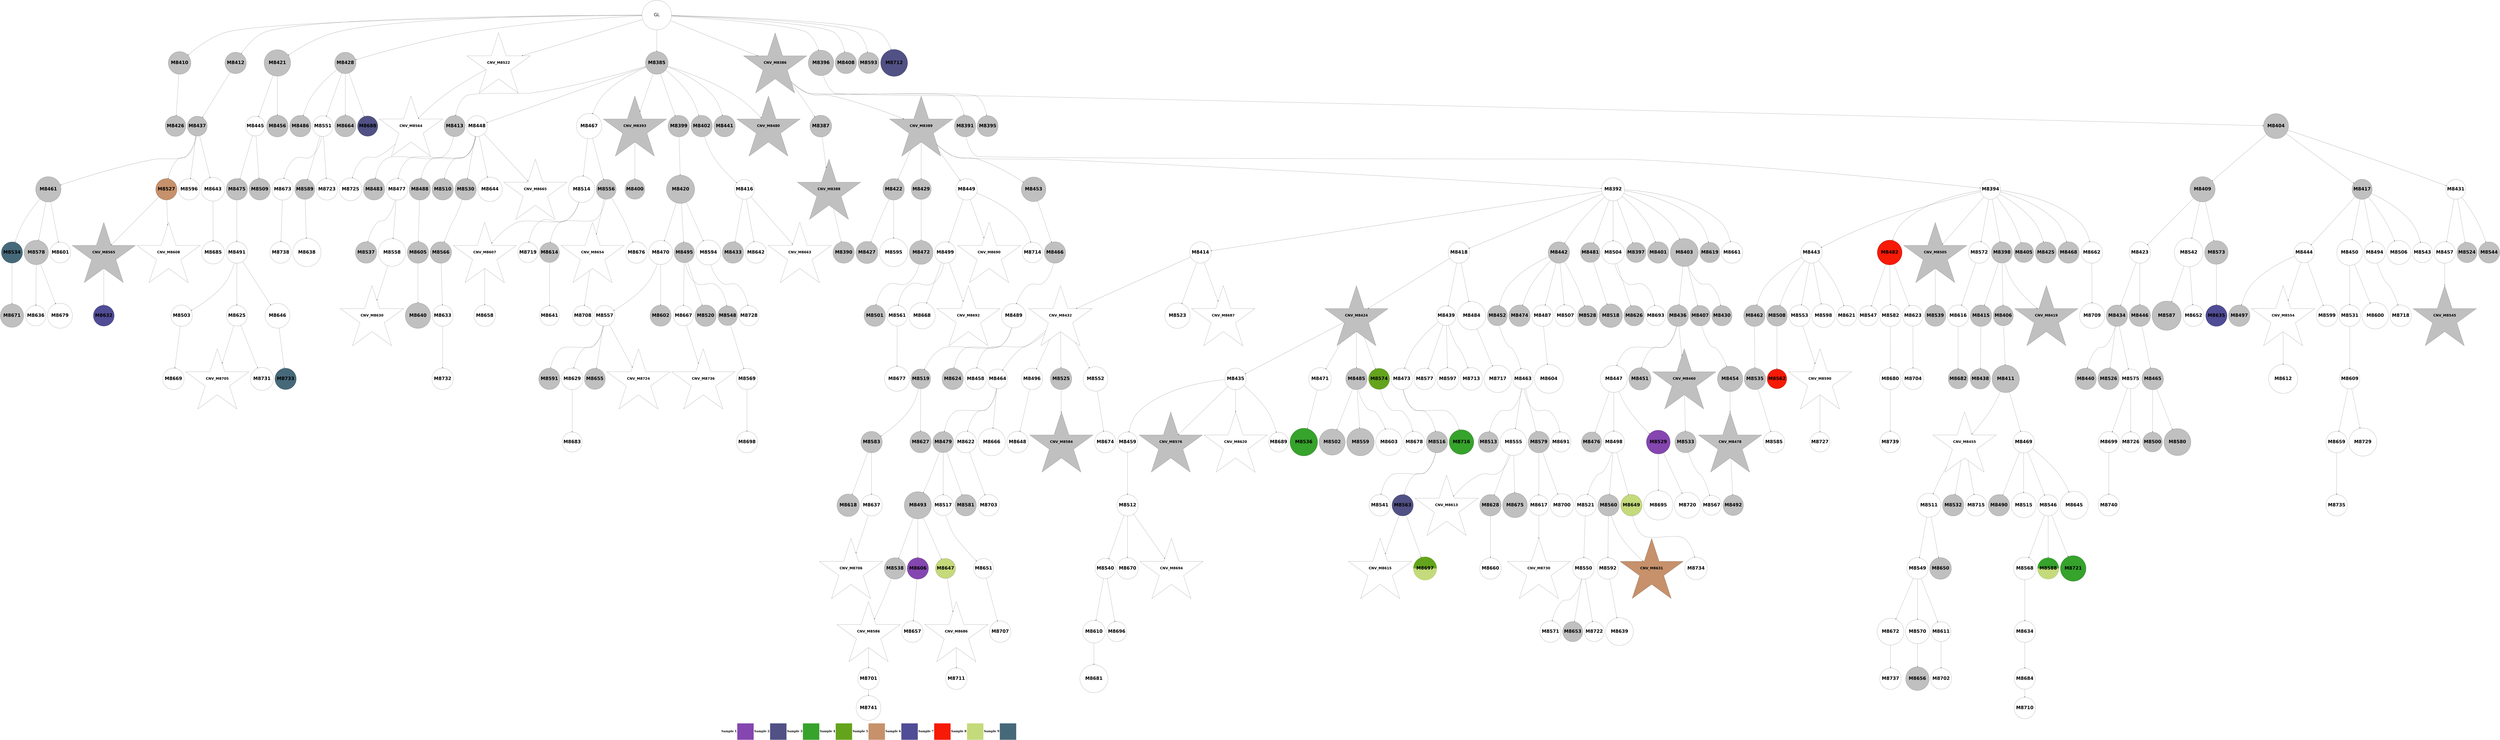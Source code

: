 digraph G { 
rankdir=TB;
8448 -> 8462;
8448 -> 8581;
8448 -> 8612;
8449 -> 8465;
8450 -> 8494;
8450 -> 8508;
8706 -> 8775;
8451 -> 8476;
8452 -> 8522;
8453 -> 8471;
8453 -> 8562;
8453 -> 8726;
8454 -> 8477;
8455 -> 8472;
8455 -> 8681;
8455 -> 8702;
8711 -> 8776;
8456 -> 8483;
8456 -> 8489;
8456 -> 8533;
8456 -> 8545;
8456 -> 8582;
8712 -> 8777;
8457 -> 8463;
8457 -> 8478;
8457 -> 8523;
8459 -> 8509;
8459 -> 8534;
8459 -> 8633;
8460 -> 8484;
8460 -> 8495;
8461 -> 8466;
8461 -> 8634;
8462 -> 8473;
8462 -> 8485;
8463 -> 8474;
8463 -> 8510;
8463 -> 8524;
8463 -> 8613;
8719 -> 8778;
8467 -> 8525;
8467 -> 8590;
8467 -> 8703;
8467 -> 8727;
8723 -> 8749;
8468 -> 8511;
8725 -> 8750;
8470 -> 8496;
8470 -> 8563;
8470 -> 8583;
8471 -> 8497;
8471 -> 8503;
8471 -> 8535;
8471 -> 8564;
8471 -> 8591;
8473 -> 8479;
8473 -> 8565;
8473 -> 8614;
8474 -> 8498;
8474 -> 8615;
8474 -> 8659;
8474 -> 8728;
8475 -> 8486;
8475 -> 8490;
8475 -> 8499;
8476 -> 8500;
8476 -> 8566;
8476 -> 8635;
8476 -> 8682;
8478 -> 8512;
8478 -> 8616;
8478 -> 8636;
8478 -> 8752;
8481 -> 8491;
8481 -> 8513;
8481 -> 8526;
8481 -> 8546;
8481 -> 8567;
8482 -> 8501;
8482 -> 8547;
8482 -> 8592;
8482 -> 8637;
8482 -> 8660;
8738 -> 8779;
8483 -> 8536;
8483 -> 8593;
8483 -> 8638;
8484 -> 8514;
8484 -> 8548;
8740 -> 8780;
8485 -> 8504;
8486 -> 8515;
8486 -> 8537;
8486 -> 8568;
8487 -> 8516;
8487 -> 8527;
8487 -> 8549;
8487 -> 8569;
8487 -> 8683;
8487 -> 8704;
8488 -> 8538;
8488 -> 8729;
8488 -> 8753;
8489 -> 8570;
8489 -> 8639;
8491 -> 8502;
8492 -> 8505;
8493 -> 8517;
8494 -> 8550;
8494 -> 8571;
8494 -> 8754;
8496 -> 8584;
8498 -> 8551;
8499 -> 8572;
8500 -> 8573;
8500 -> 8617;
8500 -> 8640;
8501 -> 8574;
8502 -> 8552;
8502 -> 8594;
8502 -> 8618;
8502 -> 8730;
8503 -> 8518;
8503 -> 8661;
8503 -> 8705;
8504 -> 8539;
8504 -> 8619;
8505 -> 8528;
8506 -> 8553;
8506 -> 8595;
8508 -> 8529;
8508 -> 8554;
8508 -> 8585;
8508 -> 8684;
8509 -> 8596;
8509 -> 8641;
8510 -> 8575;
8511 -> 8540;
8512 -> 8555;
8512 -> 8755;
8514 -> 8530;
8516 -> 8576;
8516 -> 8597;
8517 -> 8531;
8518 -> 8532;
8518 -> 8556;
8518 -> 8620;
8520 -> 8557;
8521 -> 8586;
8521 -> 8621;
8521 -> 8662;
8523 -> 8756;
8524 -> 8541;
8524 -> 8598;
8524 -> 8642;
8526 -> 8643;
8527 -> 8644;
8528 -> 8558;
8528 -> 8663;
8530 -> 8542;
8530 -> 8664;
8530 -> 8685;
8532 -> 8577;
8532 -> 8645;
8532 -> 8686;
8533 -> 8757;
8534 -> 8559;
8534 -> 8587;
8534 -> 8706;
8535 -> 8687;
8537 -> 8560;
8537 -> 8599;
8537 -> 8688;
8538 -> 8600;
8538 -> 8707;
8538 -> 8731;
8542 -> 8708;
8543 -> 8665;
8543 -> 8732;
8544 -> 8578;
8547 -> 8601;
8550 -> 8588;
8550 -> 8689;
8551 -> 8579;
8551 -> 8709;
8551 -> 8733;
8553 -> 8646;
8553 -> 8758;
8555 -> 8580;
8555 -> 8602;
8556 -> 8690;
8558 -> 8622;
8558 -> 8666;
8560 -> 8589;
8561 -> 8603;
8564 -> 8623;
8566 -> 8604;
8566 -> 8647;
8568 -> 8734;
8568 -> 8759;
8569 -> 8605;
8570 -> 8648;
8572 -> 8606;
8573 -> 8710;
8574 -> 8624;
8577 -> 8625;
8579 -> 8649;
8579 -> 8735;
8581 -> 8626;
8581 -> 8691;
8585 -> 8607;
8585 -> 8627;
8585 -> 8760;
8587 -> 8608;
8588 -> 8609;
8588 -> 8650;
8588 -> 8711;
8589 -> 8610;
8589 -> 8692;
8589 -> 8761;
8590 -> 8628;
8590 -> 8712;
8590 -> 8762;
8591 -> 8713;
8592 -> 8629;
8593 -> 8651;
8594 -> 8652;
8594 -> 8667;
8594 -> 8714;
8595 -> 8653;
8595 -> 8693;
8595 -> 8715;
8596 -> 8630;
8596 -> 8668;
8596 -> 8694;
8596 -> 8763;
8597 -> 8669;
8599 -> 8631;
8599 -> 8670;
8600 -> 8716;
8602 -> 8654;
8602 -> 8736;
8603 -> 8764;
8604 -> 8671;
8605 -> 8672;
8607 -> 8673;
8608 -> 8737;
8609 -> 8695;
8611 -> 8655;
8612 -> 8674;
8613 -> 8717;
8614 -> 8738;
8614 -> 8765;
8617 -> 8675;
8617 -> 8718;
8618 -> 8656;
8618 -> 8739;
8621 -> 8719;
8622 -> 8657;
8622 -> 8676;
8625 -> 8740;
8628 -> 8677;
8629 -> 8766;
8631 -> 8678;
8633 -> 8767;
8644 -> 8679;
8645 -> 8696;
8646 -> 8697;
8648 -> 8698;
8648 -> 8768;
8649 -> 8720;
8650 -> 8741;
8653 -> 8680;
8655 -> 8721;
8656 -> 8769;
8661 -> 8742;
8662 -> 8743;
8664 -> 8744;
8664 -> 8770;
8667 -> 8699;
8668 -> 8722;
8672 -> 8771;
8673 -> 8723;
8676 -> 8745;
8423 -> 8424;
8423 -> 8425;
8423 -> 8435;
8423 -> 8447;
8423 -> 8449;
8423 -> 8451;
8423 -> 8460;
8423 -> 8467;
8423 -> 8561;
8423 -> 8632;
8423 -> 8751;
8424 -> 8432;
8424 -> 8438;
8424 -> 8441;
8424 -> 8452;
8424 -> 8480;
8424 -> 8487;
8424 -> 8506;
8424 -> 8519;
8425 -> 8426;
8425 -> 8428;
8425 -> 8430;
8425 -> 8434;
8426 -> 8427;
8682 -> 8724;
8427 -> 8429;
8428 -> 8431;
8428 -> 8461;
8428 -> 8468;
8428 -> 8488;
8428 -> 8492;
8685 -> 8772;
8430 -> 8433;
8686 -> 8725;
8431 -> 8436;
8431 -> 8440;
8431 -> 8442;
8431 -> 8453;
8431 -> 8457;
8431 -> 8481;
8431 -> 8520;
8431 -> 8543;
8431 -> 8658;
8431 -> 8700;
8432 -> 8439;
8688 -> 8773;
8433 -> 8437;
8433 -> 8444;
8433 -> 8464;
8433 -> 8482;
8433 -> 8507;
8433 -> 8521;
8433 -> 8544;
8433 -> 8611;
8433 -> 8701;
8690 -> 8746;
8435 -> 8443;
8437 -> 8445;
8437 -> 8454;
8437 -> 8458;
8693 -> 8747;
8438 -> 8459;
8441 -> 8455;
8442 -> 8446;
8442 -> 8469;
8442 -> 8475;
8698 -> 8774;
8443 -> 8448;
8443 -> 8456;
8443 -> 8470;
8445 -> 8450;
8701 -> 8748;
8446 -> 8493;
8573 [shape=circle style=filled fillcolor="#46697a" fontname="helvetica-bold" fontsize=56 label="M8534" width=3.6 height=2 ];
8772 [shape=circle style=filled fillcolor="#46697a" fontname="helvetica-bold" fontsize=56 label="M8733" width=0.84 height=2 ];
8631 [shape=circle style=filled fillcolor=white fontname="helvetica-bold" fontsize=56 label="M8592" width=1.96 height=2 ];
8676 [shape=circle style=filled fillcolor=white fontname="helvetica-bold" fontsize=56 label="M8637" width=0.64 height=2 ];
8672 [shape=circle style=filled fillcolor=white fontname="helvetica-bold" fontsize=56 label="M8633" width=2.14 height=2 ];
8446 [shape=circle style=filled fillcolor=grey fontname="helvetica-bold" fontsize=56 label="M8407" width=2.48 height=2 ];
8601 [shape=circle style=filled fillcolor="#f61a07" fontname="helvetica-bold" fontsize=56 label="M8562" width=3.34 height=2 ];
8488 [shape=circle style=filled fillcolor=white fontname="helvetica-bold" fontsize=56 label="M8449" width=1.78 height=2 ];
8447 [shape=circle style=filled fillcolor=grey fontname="helvetica-bold" fontsize=56 label="M8408" width=1.85 height=2 ];
8443 [shape=circle style=filled fillcolor=grey fontname="helvetica-bold" fontsize=56 label="M8404" width=4.23 height=2 ];
8694 [shape=circle style=filled fillcolor=grey fontname="helvetica-bold" fontsize=56 label="M8655" width=2.16 height=2 ];
8712 [shape=circle style=filled fillcolor=white fontname="helvetica-bold" fontsize=56 label="M8673" width=1.79 height=2 ];
8658 [shape=circle style=filled fillcolor=grey fontname="helvetica-bold" fontsize=56 label="M8619" width=2.63 height=2 ];
8720 [shape=circle style=filled fillcolor=white fontname="helvetica-bold" fontsize=56 label="M8681" width=4.73 height=2 ];
8610 [shape=circle style=filled fillcolor=white fontname="helvetica-bold" fontsize=56 label="M8571" width=2.02 height=2 ];
8483 [shape=circle style=filled fillcolor=white fontname="helvetica-bold" fontsize=56 label="M8444" width=2.46 height=2 ];
8537 [shape=circle style=filled fillcolor=white fontname="helvetica-bold" fontsize=56 label="M8498" width=1.46 height=2 ];
8566 [shape=circle style=filled fillcolor="#c6916b" fontname="helvetica-bold" fontsize=56 label="M8527" width=1.42 height=2 ];
8657 [shape=circle style=filled fillcolor=grey fontname="helvetica-bold" fontsize=56 label="M8618" width=3.81 height=2 ];
8502 [shape=circle style=filled fillcolor=white fontname="helvetica-bold" fontsize=56 label="M8463" width=3.4 height=2 ];
8737 [shape=circle style=filled fillcolor=white fontname="helvetica-bold" fontsize=56 label="M8698" width=1.76 height=2 ];
8678 [shape=circle style=filled fillcolor=white fontname="helvetica-bold" fontsize=56 label="M8639" width=4.69 height=2 ];
8662 [shape=circle style=filled fillcolor=white fontname="helvetica-bold" fontsize=56 label="M8623" width=3.49 height=2 ];
8521 [shape=circle style=filled fillcolor="#f61a07" fontname="helvetica-bold" fontsize=56 label="M8482" width=4.21 height=2 ];
8425 [shape=star style=filled fillcolor=grey fontname="helvetica-bold" fontsize=42 label="CNV_M8386"];
8463 [shape=star style=filled fillcolor=grey fontname="helvetica-bold" fontsize=42 label="CNV_M8424"];
8469 [shape=circle style=filled fillcolor=grey fontname="helvetica-bold" fontsize=56 label="M8430" width=2.53 height=2 ];
8519 [shape=star style=filled fillcolor=grey fontname="helvetica-bold" fontsize=42 label="CNV_M8480"];
8675 [shape=circle style=filled fillcolor=white fontname="helvetica-bold" fontsize=56 label="M8636" width=3.45 height=2 ];
8686 [shape=circle style=filled fillcolor="#c5da7b" fontname="helvetica-bold" fontsize=56 label="M8647" width=2.74 height=2 ];
8558 [shape=circle style=filled fillcolor=grey fontname="helvetica-bold" fontsize=56 label="M8519" width=3.06 height=2 ];
8718 [shape=circle style=filled fillcolor=white fontname="helvetica-bold" fontsize=56 label="M8679" width=4.23 height=2 ];
8645 [shape=circle style=filled fillcolor="#8546b0" fontname="helvetica-bold" fontsize=56 label="M8606" width=1.96 height=2 ];
8423 [label="GL" fontname="arial-bold" fontsize=56 width=5 height=5];
8703 [shape=circle style=filled fillcolor=grey fontname="helvetica-bold" fontsize=56 label="M8664" width=1.97 height=2 ];
8424 [shape=circle style=filled fillcolor=grey fontname="helvetica-bold" fontsize=56 label="M8385" width=3.84 height=2 ];
8550 [shape=circle style=filled fillcolor=white fontname="helvetica-bold" fontsize=56 label="M8511" width=4.07 height=2 ];
8563 [shape=circle style=filled fillcolor=grey fontname="helvetica-bold" fontsize=56 label="M8524" width=3.42 height=2 ];
8764 [shape=circle style=filled fillcolor=white fontname="helvetica-bold" fontsize=56 label="M8725" width=3.85 height=2 ];
8606 [shape=circle style=filled fillcolor=white fontname="helvetica-bold" fontsize=56 label="M8567" width=3.2 height=2 ];
8633 [shape=circle style=filled fillcolor=white fontname="helvetica-bold" fontsize=56 label="M8594" width=4.22 height=2 ];
8780 [shape=circle style=filled fillcolor=white fontname="helvetica-bold" fontsize=56 label="M8741" width=4.19 height=2 ];
8726 [shape=star style=filled fillcolor=white fontname="helvetica-bold" fontsize=42 label="CNV_M8687"];
8725 [shape=star style=filled fillcolor=white fontname="helvetica-bold" fontsize=42 label="CNV_M8686"];
8632 [shape=circle style=filled fillcolor=grey fontname="helvetica-bold" fontsize=56 label="M8593" width=2.12 height=2 ];
8526 [shape=circle style=filled fillcolor=white fontname="helvetica-bold" fontsize=56 label="M8487" width=1.13 height=2 ];
8518 [shape=circle style=filled fillcolor=grey fontname="helvetica-bold" fontsize=56 label="M8479" width=2.15 height=2 ];
8462 [shape=circle style=filled fillcolor=white fontname="helvetica-bold" fontsize=56 label="M8423" width=1.34 height=2 ];
8732 [shape=circle style=filled fillcolor=white fontname="helvetica-bold" fontsize=56 label="M8693" width=3.38 height=2 ];
8711 [shape=circle style=filled fillcolor=white fontname="helvetica-bold" fontsize=56 label="M8672" width=4.54 height=2 ];
8600 [shape=circle style=filled fillcolor=white fontname="helvetica-bold" fontsize=56 label="M8561" width=2.43 height=2 ];
8509 [shape=circle style=filled fillcolor=white fontname="helvetica-bold" fontsize=56 label="M8470" width=4.07 height=2 ];
8758 [shape=circle style=filled fillcolor=white fontname="helvetica-bold" fontsize=56 label="M8719" width=3.41 height=2 ];
8494 [shape=star style=filled fillcolor=white fontname="helvetica-bold" fontsize=42 label="CNV_M8455"];
8666 [shape=circle style=filled fillcolor=grey fontname="helvetica-bold" fontsize=56 label="M8627" width=0.9 height=2 ];
8458 [shape=star style=filled fillcolor=grey fontname="helvetica-bold" fontsize=42 label="CNV_M8419"];
8646 [shape=star style=filled fillcolor=white fontname="helvetica-bold" fontsize=42 label="CNV_M8607"];
8452 [shape=circle style=filled fillcolor=grey fontname="helvetica-bold" fontsize=56 label="M8413" width=3.56 height=2 ];
8682 [shape=circle style=filled fillcolor=white fontname="helvetica-bold" fontsize=56 label="M8643" width=3.98 height=2 ];
8440 [shape=circle style=filled fillcolor=grey fontname="helvetica-bold" fontsize=56 label="M8401" width=1.61 height=2 ];
8761 [shape=circle style=filled fillcolor=white fontname="helvetica-bold" fontsize=56 label="M8722" width=2.83 height=2 ];
8515 [shape=circle style=filled fillcolor=grey fontname="helvetica-bold" fontsize=56 label="M8476" width=2.6 height=2 ];
8534 [shape=circle style=filled fillcolor=grey fontname="helvetica-bold" fontsize=56 label="M8495" width=2.47 height=2 ];
8428 [shape=star style=filled fillcolor=grey fontname="helvetica-bold" fontsize=42 label="CNV_M8389"];
8708 [shape=circle style=filled fillcolor=white fontname="helvetica-bold" fontsize=56 label="M8669" width=0.95 height=2 ];
8441 [shape=circle style=filled fillcolor=grey fontname="helvetica-bold" fontsize=56 label="M8402" width=1.02 height=2 ];
8500 [shape=circle style=filled fillcolor=grey fontname="helvetica-bold" fontsize=56 label="M8461" width=4.29 height=2 ];
8747 [shape=circle style=filled fillcolor=white fontname="helvetica-bold" fontsize=56 label="M8708" width=2.6 height=2 ];
8525 [shape=circle style=filled fillcolor=grey fontname="helvetica-bold" fontsize=56 label="M8486" width=0.2 height=2 ];
8598 [shape=circle style=filled fillcolor=grey fontname="helvetica-bold" fontsize=56 label="M8559" width=4.65 height=2 ];
8508 [shape=circle style=filled fillcolor=white fontname="helvetica-bold" fontsize=56 label="M8469" width=1.58 height=2 ];
8721 [shape=circle style=filled fillcolor=grey fontname="helvetica-bold" fontsize=56 label="M8682" width=2.92 height=2 ];
8603 [shape=star style=filled fillcolor=white fontname="helvetica-bold" fontsize=42 label="CNV_M8564"];
8529 [shape=circle style=filled fillcolor=grey fontname="helvetica-bold" fontsize=56 label="M8490" width=0.43 height=2 ];
8431 [shape=circle style=filled fillcolor=white fontname="helvetica-bold" fontsize=56 label="M8392" width=3.88 height=2 ];
8760 [shape=circle style=filled fillcolor="#36a32c" fontname="helvetica-bold" fontsize=56 label="M8721" width=4.35 height=2 ];
8541 [shape=circle style=filled fillcolor=grey fontname="helvetica-bold" fontsize=56 label="M8502" width=4.42 height=2 ];
8590 [shape=circle style=filled fillcolor=white fontname="helvetica-bold" fontsize=56 label="M8551" width=2.35 height=2 ];
8596 [shape=circle style=filled fillcolor=white fontname="helvetica-bold" fontsize=56 label="M8557" width=2.34 height=2 ];
8701 [shape=circle style=filled fillcolor=white fontname="helvetica-bold" fontsize=56 label="M8662" width=1.64 height=2 ];
8730 [shape=circle style=filled fillcolor=white fontname="helvetica-bold" fontsize=56 label="M8691" width=3.36 height=2 ];
8597 [shape=circle style=filled fillcolor=white fontname="helvetica-bold" fontsize=56 label="M8558" width=4.67 height=2 ];
8690 [shape=circle style=filled fillcolor=white fontname="helvetica-bold" fontsize=56 label="M8651" width=2.83 height=2 ];
8487 [shape=circle style=filled fillcolor=white fontname="helvetica-bold" fontsize=56 label="M8448" width=2.26 height=2 ];
8547 [shape=circle style=filled fillcolor=grey fontname="helvetica-bold" fontsize=56 label="M8508" width=2.25 height=2 ];
8567 [shape=circle style=filled fillcolor=grey fontname="helvetica-bold" fontsize=56 label="M8528" width=2.78 height=2 ];
8579 [shape=circle style=filled fillcolor=white fontname="helvetica-bold" fontsize=56 label="M8540" width=3.42 height=2 ];
8704 [shape=star style=filled fillcolor=white fontname="helvetica-bold" fontsize=42 label="CNV_M8665"];
8535 [shape=circle style=filled fillcolor=white fontname="helvetica-bold" fontsize=56 label="M8496" width=1.75 height=2 ];
8728 [shape=circle style=filled fillcolor=white fontname="helvetica-bold" fontsize=56 label="M8689" width=3.13 height=2 ];
8464 [shape=circle style=filled fillcolor=grey fontname="helvetica-bold" fontsize=56 label="M8425" width=2.09 height=2 ];
8653 [shape=circle style=filled fillcolor=grey fontname="helvetica-bold" fontsize=56 label="M8614" width=2.91 height=2 ];
8595 [shape=circle style=filled fillcolor=grey fontname="helvetica-bold" fontsize=56 label="M8556" width=2.83 height=2 ];
8437 [shape=circle style=filled fillcolor=grey fontname="helvetica-bold" fontsize=56 label="M8398" width=2.12 height=2 ];
8611 [shape=circle style=filled fillcolor=white fontname="helvetica-bold" fontsize=56 label="M8572" width=1.09 height=2 ];
8556 [shape=circle style=filled fillcolor=white fontname="helvetica-bold" fontsize=56 label="M8517" width=3.49 height=2 ];
8648 [shape=circle style=filled fillcolor=white fontname="helvetica-bold" fontsize=56 label="M8609" width=2.75 height=2 ];
8562 [shape=circle style=filled fillcolor=white fontname="helvetica-bold" fontsize=56 label="M8523" width=4.29 height=2 ];
8706 [shape=circle style=filled fillcolor=white fontname="helvetica-bold" fontsize=56 label="M8667" width=2.73 height=2 ];
8513 [shape=circle style=filled fillcolor=grey fontname="helvetica-bold" fontsize=56 label="M8474" width=1.8 height=2 ];
8457 [shape=circle style=filled fillcolor=white fontname="helvetica-bold" fontsize=56 label="M8418" width=1.31 height=2 ];
8639 [shape=circle style=filled fillcolor=white fontname="helvetica-bold" fontsize=56 label="M8600" width=4.5 height=2 ];
8650 [shape=circle style=filled fillcolor=white fontname="helvetica-bold" fontsize=56 label="M8611" width=2.97 height=2 ];
8751 [shape=circle style=filled fillcolor="#515185" fontname="helvetica-bold" fontsize=56 label="M8712" width=4.57 height=2 ];
8779 [shape=circle style=filled fillcolor=white fontname="helvetica-bold" fontsize=56 label="M8740" width=0.58 height=2 ];
8581 [shape=circle style=filled fillcolor=white fontname="helvetica-bold" fontsize=56 label="M8542" width=4.86 height=2 ];
8438 [shape=circle style=filled fillcolor=grey fontname="helvetica-bold" fontsize=56 label="M8399" width=0.66 height=2 ];
8667 [shape=circle style=filled fillcolor=grey fontname="helvetica-bold" fontsize=56 label="M8628" width=1.44 height=2 ];
8612 [shape=circle style=filled fillcolor=grey fontname="helvetica-bold" fontsize=56 label="M8573" width=3.98 height=2 ];
8620 [shape=circle style=filled fillcolor=grey fontname="helvetica-bold" fontsize=56 label="M8581" width=0.55 height=2 ];
8689 [shape=circle style=filled fillcolor=grey fontname="helvetica-bold" fontsize=56 label="M8650" width=3.68 height=2 ];
8575 [shape=circle style=filled fillcolor="#36a32c" fontname="helvetica-bold" fontsize=56 label="M8536" width=4.7 height=2 ];
8693 [shape=star style=filled fillcolor=white fontname="helvetica-bold" fontsize=42 label="CNV_M8654"];
8624 [shape=circle style=filled fillcolor=white fontname="helvetica-bold" fontsize=56 label="M8585" width=0.98 height=2 ];
8546 [shape=circle style=filled fillcolor=white fontname="helvetica-bold" fontsize=56 label="M8507" width=0.84 height=2 ];
8477 [shape=circle style=filled fillcolor=grey fontname="helvetica-bold" fontsize=56 label="M8438" width=2.52 height=2 ];
8481 [shape=circle style=filled fillcolor=grey fontname="helvetica-bold" fontsize=56 label="M8442" width=1.38 height=2 ];
8733 [shape=star style=filled fillcolor=white fontname="helvetica-bold" fontsize=42 label="CNV_M8694"];
8561 [shape=star style=filled fillcolor=white fontname="helvetica-bold" fontsize=42 label="CNV_M8522"];
8479 [shape=circle style=filled fillcolor=grey fontname="helvetica-bold" fontsize=56 label="M8440" width=0.32 height=2 ];
8492 [shape=circle style=filled fillcolor=grey fontname="helvetica-bold" fontsize=56 label="M8453" width=4.17 height=2 ];
8691 [shape=circle style=filled fillcolor=white fontname="helvetica-bold" fontsize=56 label="M8652" width=1.19 height=2 ];
8586 [shape=circle style=filled fillcolor=white fontname="helvetica-bold" fontsize=56 label="M8547" width=2.8 height=2 ];
8702 [shape=star style=filled fillcolor=white fontname="helvetica-bold" fontsize=42 label="CNV_M8663"];
8731 [shape=star style=filled fillcolor=white fontname="helvetica-bold" fontsize=42 label="CNV_M8692"];
8771 [shape=circle style=filled fillcolor=white fontname="helvetica-bold" fontsize=56 label="M8732" width=1.67 height=2 ];
8660 [shape=circle style=filled fillcolor=white fontname="helvetica-bold" fontsize=56 label="M8621" width=2.57 height=2 ];
8523 [shape=circle style=filled fillcolor=white fontname="helvetica-bold" fontsize=56 label="M8484" width=4.79 height=2 ];
8544 [shape=star style=filled fillcolor=grey fontname="helvetica-bold" fontsize=42 label="CNV_M8505"];
8616 [shape=circle style=filled fillcolor=white fontname="helvetica-bold" fontsize=56 label="M8577" width=0.03 height=2 ];
8482 [shape=circle style=filled fillcolor=white fontname="helvetica-bold" fontsize=56 label="M8443" width=1.8 height=2 ];
8429 [shape=circle style=filled fillcolor=grey fontname="helvetica-bold" fontsize=56 label="M8390" width=0.28 height=2 ];
8514 [shape=circle style=filled fillcolor=grey fontname="helvetica-bold" fontsize=56 label="M8475" width=1.29 height=2 ];
8472 [shape=circle style=filled fillcolor=grey fontname="helvetica-bold" fontsize=56 label="M8433" width=1.98 height=2 ];
8551 [shape=circle style=filled fillcolor=white fontname="helvetica-bold" fontsize=56 label="M8512" width=1.88 height=2 ];
8484 [shape=circle style=filled fillcolor=white fontname="helvetica-bold" fontsize=56 label="M8445" width=3.23 height=2 ];
8605 [shape=circle style=filled fillcolor=grey fontname="helvetica-bold" fontsize=56 label="M8566" width=0.47 height=2 ];
8649 [shape=circle style=filled fillcolor=white fontname="helvetica-bold" fontsize=56 label="M8610" width=3.82 height=2 ];
8642 [shape=circle style=filled fillcolor=white fontname="helvetica-bold" fontsize=56 label="M8603" width=4.48 height=2 ];
8444 [shape=circle style=filled fillcolor=grey fontname="helvetica-bold" fontsize=56 label="M8405" width=2.87 height=2 ];
8766 [shape=circle style=filled fillcolor=white fontname="helvetica-bold" fontsize=56 label="M8727" width=2.9 height=2 ];
8753 [shape=circle style=filled fillcolor=white fontname="helvetica-bold" fontsize=56 label="M8714" width=3.46 height=2 ];
8583 [shape=circle style=filled fillcolor=grey fontname="helvetica-bold" fontsize=56 label="M8544" width=2.1 height=2 ];
8602 [shape=circle style=filled fillcolor="#515185" fontname="helvetica-bold" fontsize=56 label="M8563" width=0.05 height=2 ];
8570 [shape=circle style=filled fillcolor=white fontname="helvetica-bold" fontsize=56 label="M8531" width=1.17 height=2 ];
8655 [shape=circle style=filled fillcolor=white fontname="helvetica-bold" fontsize=56 label="M8616" width=0.57 height=2 ];
8442 [shape=circle style=filled fillcolor=grey fontname="helvetica-bold" fontsize=56 label="M8403" width=4.74 height=2 ];
8435 [shape=circle style=filled fillcolor=grey fontname="helvetica-bold" fontsize=56 label="M8396" width=4.31 height=2 ];
8568 [shape=circle style=filled fillcolor="#8546b0" fontname="helvetica-bold" fontsize=56 label="M8529" width=4.04 height=2 ];
8536 [shape=circle style=filled fillcolor=grey fontname="helvetica-bold" fontsize=56 label="M8497" width=0.99 height=2 ];
8576 [shape=circle style=filled fillcolor=grey fontname="helvetica-bold" fontsize=56 label="M8537" width=0.8 height=2 ];
8757 [shape=circle style=filled fillcolor=white fontname="helvetica-bold" fontsize=56 label="M8718" width=0.25 height=2 ];
8669 [shape=star style=filled fillcolor=white fontname="helvetica-bold" fontsize=42 label="CNV_M8630"];
8506 [shape=circle style=filled fillcolor=white fontname="helvetica-bold" fontsize=56 label="M8467" width=4.28 height=2 ];
8670 [shape=star style=filled fillcolor="#c6916b" fontname="helvetica-bold" fontsize=42 label="CNV_M8631"];
8742 [shape=circle style=filled fillcolor=white fontname="helvetica-bold" fontsize=56 label="M8703" width=0.38 height=2 ];
8531 [shape=circle style=filled fillcolor=grey fontname="helvetica-bold" fontsize=56 label="M8492" width=2.38 height=2 ];
8638 [shape=circle style=filled fillcolor=white fontname="helvetica-bold" fontsize=56 label="M8599" width=3.6 height=2 ];
8607 [shape=circle style=filled fillcolor=white fontname="helvetica-bold" fontsize=56 label="M8568" width=3.81 height=2 ];
8471 [shape=star style=filled fillcolor=white fontname="helvetica-bold" fontsize=42 label="CNV_M8432"];
8722 [shape=circle style=filled fillcolor=white fontname="helvetica-bold" fontsize=56 label="M8683" width=2.96 height=2 ];
8491 [shape=circle style=filled fillcolor=grey fontname="helvetica-bold" fontsize=56 label="M8452" width=2.68 height=2 ];
8640 [shape=circle style=filled fillcolor=white fontname="helvetica-bold" fontsize=56 label="M8601" width=2.27 height=2 ];
8478 [shape=circle style=filled fillcolor=white fontname="helvetica-bold" fontsize=56 label="M8439" width=3.18 height=2 ];
8512 [shape=circle style=filled fillcolor=white fontname="helvetica-bold" fontsize=56 label="M8473" width=0.96 height=2 ];
8634 [shape=circle style=filled fillcolor=white fontname="helvetica-bold" fontsize=56 label="M8595" width=4.81 height=2 ];
8468 [shape=circle style=filled fillcolor=grey fontname="helvetica-bold" fontsize=56 label="M8429" width=2.67 height=2 ];
8553 [shape=circle style=filled fillcolor=white fontname="helvetica-bold" fontsize=56 label="M8514" width=4.45 height=2 ];
8507 [shape=circle style=filled fillcolor=grey fontname="helvetica-bold" fontsize=56 label="M8468" width=0.9 height=2 ];
8499 [shape=star style=filled fillcolor=grey fontname="helvetica-bold" fontsize=42 label="CNV_M8460"];
8459 [shape=circle style=filled fillcolor=grey fontname="helvetica-bold" fontsize=56 label="M8420" width=4.78 height=2 ];
8739 [shape=circle style=filled fillcolor=white fontname="helvetica-bold" fontsize=56 label="M8700" width=3.92 height=2 ];
8498 [shape=circle style=filled fillcolor=white fontname="helvetica-bold" fontsize=56 label="M8459" width=2.66 height=2 ];
8641 [shape=circle style=filled fillcolor=grey fontname="helvetica-bold" fontsize=56 label="M8602" width=2.11 height=2 ];
8748 [shape=circle style=filled fillcolor=white fontname="helvetica-bold" fontsize=56 label="M8709" width=4.26 height=2 ];
8651 [shape=circle style=filled fillcolor=white fontname="helvetica-bold" fontsize=56 label="M8612" width=4.92 height=2 ];
8510 [shape=circle style=filled fillcolor=white fontname="helvetica-bold" fontsize=56 label="M8471" width=3.82 height=2 ];
8709 [shape=circle style=filled fillcolor=white fontname="helvetica-bold" fontsize=56 label="M8670" width=0.6 height=2 ];
8762 [shape=circle style=filled fillcolor=white fontname="helvetica-bold" fontsize=56 label="M8723" width=1.35 height=2 ];
8673 [shape=circle style=filled fillcolor=white fontname="helvetica-bold" fontsize=56 label="M8634" width=0.84 height=2 ];
8516 [shape=circle style=filled fillcolor=white fontname="helvetica-bold" fontsize=56 label="M8477" width=0.94 height=2 ];
8527 [shape=circle style=filled fillcolor=grey fontname="helvetica-bold" fontsize=56 label="M8488" width=0.42 height=2 ];
8735 [shape=circle style=filled fillcolor=white fontname="helvetica-bold" fontsize=56 label="M8696" width=3.39 height=2 ];
8593 [shape=star style=filled fillcolor=white fontname="helvetica-bold" fontsize=42 label="CNV_M8554"];
8659 [shape=star style=filled fillcolor=white fontname="helvetica-bold" fontsize=42 label="CNV_M8620"];
8449 [shape=circle style=filled fillcolor=grey fontname="helvetica-bold" fontsize=56 label="M8410" width=3.83 height=2 ];
8717 [shape=circle style=filled fillcolor=white fontname="helvetica-bold" fontsize=56 label="M8678" width=2.08 height=2 ];
8755 [shape=circle style=filled fillcolor="#36a32c" fontname="helvetica-bold" fontsize=56 label="M8716" width=4.18 height=2 ];
8524 [shape=circle style=filled fillcolor=grey fontname="helvetica-bold" fontsize=56 label="M8485" width=1.78 height=2 ];
8679 [shape=circle style=filled fillcolor=grey fontname="helvetica-bold" fontsize=56 label="M8640" width=4.31 height=2 ];
8517 [shape=star style=filled fillcolor=grey fontname="helvetica-bold" fontsize=42 label="CNV_M8478"];
8461 [shape=circle style=filled fillcolor=grey fontname="helvetica-bold" fontsize=56 label="M8422" width=0.74 height=2 ];
8681 [shape=circle style=filled fillcolor=white fontname="helvetica-bold" fontsize=56 label="M8642" width=0.7 height=2 ];
8622 [shape=circle style=filled fillcolor=grey fontname="helvetica-bold" fontsize=56 label="M8583" width=0.07 height=2 ];
8451 [shape=circle style=filled fillcolor=grey fontname="helvetica-bold" fontsize=56 label="M8412" width=1.41 height=2 ];
8740 [shape=circle style=filled fillcolor=white fontname="helvetica-bold" fontsize=56 label="M8701" width=0.1 height=2 ];
8439 [shape=circle style=filled fillcolor=grey fontname="helvetica-bold" fontsize=56 label="M8400" width=2.95 height=2 ];
8713 [shape=circle style=filled fillcolor=white fontname="helvetica-bold" fontsize=56 label="M8674" width=0.36 height=2 ];
8530 [shape=circle style=filled fillcolor=white fontname="helvetica-bold" fontsize=56 label="M8491" width=1.66 height=2 ];
8448 [shape=circle style=filled fillcolor=grey fontname="helvetica-bold" fontsize=56 label="M8409" width=4.28 height=2 ];
8774 [shape=circle style=filled fillcolor=white fontname="helvetica-bold" fontsize=56 label="M8735" width=0.74 height=2 ];
8723 [shape=circle style=filled fillcolor=white fontname="helvetica-bold" fontsize=56 label="M8684" width=3.54 height=2 ];
8661 [shape=circle style=filled fillcolor=white fontname="helvetica-bold" fontsize=56 label="M8622" width=1.89 height=2 ];
8540 [shape=circle style=filled fillcolor=grey fontname="helvetica-bold" fontsize=56 label="M8501" width=0.93 height=2 ];
8754 [shape=circle style=filled fillcolor=white fontname="helvetica-bold" fontsize=56 label="M8715" width=0.48 height=2 ];
8629 [shape=star style=filled fillcolor=white fontname="helvetica-bold" fontsize=42 label="CNV_M8590"];
8628 [shape=circle style=filled fillcolor=grey fontname="helvetica-bold" fontsize=56 label="M8589" width=2.72 height=2 ];
8621 [shape=circle style=filled fillcolor=white fontname="helvetica-bold" fontsize=56 label="M8582" width=1.65 height=2 ];
8584 [shape=star style=filled fillcolor=grey fontname="helvetica-bold" fontsize=42 label="CNV_M8545"];
8474 [shape=circle style=filled fillcolor=white fontname="helvetica-bold" fontsize=56 label="M8435" width=0.57 height=2 ];
8511 [shape=circle style=filled fillcolor=grey fontname="helvetica-bold" fontsize=56 label="M8472" width=4.01 height=2 ];
8538 [shape=circle style=filled fillcolor=white fontname="helvetica-bold" fontsize=56 label="M8499" width=0.89 height=2 ];
8592 [shape=circle style=filled fillcolor=white fontname="helvetica-bold" fontsize=56 label="M8553" width=1.13 height=2 ];
8587 [shape=circle style=filled fillcolor=grey fontname="helvetica-bold" fontsize=56 label="M8548" width=3.22 height=2 ];
8609 [shape=circle style=filled fillcolor=white fontname="helvetica-bold" fontsize=56 label="M8570" width=4.08 height=2 ];
8626 [shape=circle style=filled fillcolor=grey fontname="helvetica-bold" fontsize=56 label="M8587" width=4.96 height=2 ];
8572 [shape=circle style=filled fillcolor=grey fontname="helvetica-bold" fontsize=56 label="M8533" width=3.61 height=2 ];
8765 [shape=circle style=filled fillcolor=white fontname="helvetica-bold" fontsize=56 label="M8726" width=2.7 height=2 ];
8465 [shape=circle style=filled fillcolor=grey fontname="helvetica-bold" fontsize=56 label="M8426" width=2.35 height=2 ];
8741 [shape=circle style=filled fillcolor=white fontname="helvetica-bold" fontsize=56 label="M8702" width=2.14 height=2 ];
8432 [shape=star style=filled fillcolor=grey fontname="helvetica-bold" fontsize=42 label="CNV_M8393"];
8545 [shape=circle style=filled fillcolor=white fontname="helvetica-bold" fontsize=56 label="M8506" width=4.05 height=2 ];
8485 [shape=circle style=filled fillcolor=grey fontname="helvetica-bold" fontsize=56 label="M8446" width=0.68 height=2 ];
8668 [shape=circle style=filled fillcolor=white fontname="helvetica-bold" fontsize=56 label="M8629" width=0.3 height=2 ];
8630 [shape=circle style=filled fillcolor=grey fontname="helvetica-bold" fontsize=56 label="M8591" width=2.04 height=2 ];
8539 [shape=circle style=filled fillcolor=grey fontname="helvetica-bold" fontsize=56 label="M8500" width=3.11 height=2 ];
8574 [shape=circle style=filled fillcolor=grey fontname="helvetica-bold" fontsize=56 label="M8535" width=0.52 height=2 ];
8490 [shape=circle style=filled fillcolor=grey fontname="helvetica-bold" fontsize=56 label="M8451" width=3.76 height=2 ];
8552 [shape=circle style=filled fillcolor=grey fontname="helvetica-bold" fontsize=56 label="M8513" width=2.41 height=2 ];
8643 [shape=circle style=filled fillcolor=white fontname="helvetica-bold" fontsize=56 label="M8604" width=4.88 height=2 ];
8460 [shape=circle style=filled fillcolor=grey fontname="helvetica-bold" fontsize=56 label="M8421" width=4.48 height=2 ];
8715 [shape=circle style=filled fillcolor=white fontname="helvetica-bold" fontsize=56 label="M8676" width=0.76 height=2 ];
8618 [shape=circle style=filled fillcolor=grey fontname="helvetica-bold" fontsize=56 label="M8579" width=1.07 height=2 ];
8532 [shape=circle style=filled fillcolor=grey fontname="helvetica-bold" fontsize=56 label="M8493" width=4.6 height=2 ];
8454 [shape=circle style=filled fillcolor=grey fontname="helvetica-bold" fontsize=56 label="M8415" width=0.01 height=2 ];
8496 [shape=circle style=filled fillcolor=white fontname="helvetica-bold" fontsize=56 label="M8457" width=0.39 height=2 ];
8577 [shape=circle style=filled fillcolor=grey fontname="helvetica-bold" fontsize=56 label="M8538" width=1.93 height=2 ];
8617 [shape=circle style=filled fillcolor=grey fontname="helvetica-bold" fontsize=56 label="M8578" width=4.13 height=2 ];
8696 [shape=circle style=filled fillcolor=white fontname="helvetica-bold" fontsize=56 label="M8657" width=1.19 height=2 ];
8528 [shape=circle style=filled fillcolor=white fontname="helvetica-bold" fontsize=56 label="M8489" width=4.12 height=2 ];
8769 [shape=star style=filled fillcolor=white fontname="helvetica-bold" fontsize=42 label="CNV_M8730"];
8637 [shape=circle style=filled fillcolor=white fontname="helvetica-bold" fontsize=56 label="M8598" width=3.97 height=2 ];
8699 [shape=circle style=filled fillcolor=white fontname="helvetica-bold" fontsize=56 label="M8660" width=0.62 height=2 ];
8767 [shape=circle style=filled fillcolor=white fontname="helvetica-bold" fontsize=56 label="M8728" width=2.69 height=2 ];
8710 [shape=circle style=filled fillcolor=grey fontname="helvetica-bold" fontsize=56 label="M8671" width=3.95 height=2 ];
8677 [shape=circle style=filled fillcolor=white fontname="helvetica-bold" fontsize=56 label="M8638" width=4.78 height=2 ];
8623 [shape=star style=filled fillcolor=grey fontname="helvetica-bold" fontsize=42 label="CNV_M8584"];
8456 [shape=circle style=filled fillcolor=grey fontname="helvetica-bold" fontsize=56 label="M8417" width=2.64 height=2 ];
8776 [shape=circle style=filled fillcolor=white fontname="helvetica-bold" fontsize=56 label="M8737" width=0.48 height=2 ];
8750 [shape=circle style=filled fillcolor=white fontname="helvetica-bold" fontsize=56 label="M8711" width=1.56 height=2 ];
8501 [shape=circle style=filled fillcolor=grey fontname="helvetica-bold" fontsize=56 label="M8462" width=0.65 height=2 ];
8433 [shape=circle style=filled fillcolor=white fontname="helvetica-bold" fontsize=56 label="M8394" width=3.39 height=2 ];
8560 [shape=circle style=filled fillcolor=white fontname="helvetica-bold" fontsize=56 label="M8521" width=1.69 height=2 ];
8473 [shape=circle style=filled fillcolor=grey fontname="helvetica-bold" fontsize=56 label="M8434" width=0.65 height=2 ];
8763 [shape=star style=filled fillcolor=white fontname="helvetica-bold" fontsize=42 label="CNV_M8724"];
8427 [shape=star style=filled fillcolor=grey fontname="helvetica-bold" fontsize=42 label="CNV_M8388"];
8778 [shape=circle style=filled fillcolor=white fontname="helvetica-bold" fontsize=56 label="M8739" width=2.11 height=2 ];
8470 [shape=circle style=filled fillcolor=white fontname="helvetica-bold" fontsize=56 label="M8431" width=3.06 height=2 ];
8775 [shape=star style=filled fillcolor=white fontname="helvetica-bold" fontsize=42 label="CNV_M8736"];
8654 [shape=star style=filled fillcolor=white fontname="helvetica-bold" fontsize=42 label="CNV_M8615"];
8453 [shape=circle style=filled fillcolor=white fontname="helvetica-bold" fontsize=56 label="M8414" width=1.08 height=2 ];
8692 [shape=circle style=filled fillcolor=grey fontname="helvetica-bold" fontsize=56 label="M8653" width=3.4 height=2 ];
8504 [shape=circle style=filled fillcolor=grey fontname="helvetica-bold" fontsize=56 label="M8465" width=3.67 height=2 ];
8589 [shape=circle style=filled fillcolor=white fontname="helvetica-bold" fontsize=56 label="M8550" width=0.68 height=2 ];
8565 [shape=circle style=filled fillcolor=grey fontname="helvetica-bold" fontsize=56 label="M8526" width=0.08 height=2 ];
8580 [shape=circle style=filled fillcolor=white fontname="helvetica-bold" fontsize=56 label="M8541" width=1.85 height=2 ];
8495 [shape=circle style=filled fillcolor=grey fontname="helvetica-bold" fontsize=56 label="M8456" width=3.65 height=2 ];
8664 [shape=circle style=filled fillcolor=white fontname="helvetica-bold" fontsize=56 label="M8625" width=3.52 height=2 ];
8674 [shape=circle style=filled fillcolor="#504c96" fontname="helvetica-bold" fontsize=56 label="M8635" width=1.96 height=2 ];
8489 [shape=circle style=filled fillcolor=white fontname="helvetica-bold" fontsize=56 label="M8450" width=4.35 height=2 ];
8759 [shape=circle style=filled fillcolor=white fontname="helvetica-bold" fontsize=56 label="M8720" width=4.38 height=2 ];
8627 [shape=circle style=wedged color="#36a32c:#c5da7b" fontname="helvetica-bold" fontsize=56 label="M8588" width=1.08 height=2 ];
8608 [shape=circle style=filled fillcolor=white fontname="helvetica-bold" fontsize=56 label="M8569" width=3.57 height=2 ];
8752 [shape=circle style=filled fillcolor=white fontname="helvetica-bold" fontsize=56 label="M8713" width=3.8 height=2 ];
8688 [shape=circle style=filled fillcolor="#c5da7b" fontname="helvetica-bold" fontsize=56 label="M8649" width=1.04 height=2 ];
8770 [shape=circle style=filled fillcolor=white fontname="helvetica-bold" fontsize=56 label="M8731" width=3.89 height=2 ];
8697 [shape=circle style=filled fillcolor=white fontname="helvetica-bold" fontsize=56 label="M8658" width=1.01 height=2 ];
8599 [shape=circle style=filled fillcolor=grey fontname="helvetica-bold" fontsize=56 label="M8560" width=0.53 height=2 ];
8522 [shape=circle style=filled fillcolor=grey fontname="helvetica-bold" fontsize=56 label="M8483" width=0.49 height=2 ];
8743 [shape=circle style=filled fillcolor=white fontname="helvetica-bold" fontsize=56 label="M8704" width=2.06 height=2 ];
8613 [shape=circle style=filled fillcolor="#64a41c" fontname="helvetica-bold" fontsize=56 label="M8574" width=3.56 height=2 ];
8564 [shape=circle style=filled fillcolor=grey fontname="helvetica-bold" fontsize=56 label="M8525" width=1.9 height=2 ];
8434 [shape=circle style=filled fillcolor=grey fontname="helvetica-bold" fontsize=56 label="M8395" width=3.53 height=2 ];
8685 [shape=circle style=filled fillcolor=white fontname="helvetica-bold" fontsize=56 label="M8646" width=4.21 height=2 ];
8644 [shape=circle style=filled fillcolor=grey fontname="helvetica-bold" fontsize=56 label="M8605" width=1.42 height=2 ];
8684 [shape=circle style=filled fillcolor=white fontname="helvetica-bold" fontsize=56 label="M8645" width=4.73 height=2 ];
8591 [shape=circle style=filled fillcolor=white fontname="helvetica-bold" fontsize=56 label="M8552" width=4.15 height=2 ];
8497 [shape=circle style=filled fillcolor=white fontname="helvetica-bold" fontsize=56 label="M8458" width=1.74 height=2 ];
8557 [shape=circle style=filled fillcolor=grey fontname="helvetica-bold" fontsize=56 label="M8518" width=3.98 height=2 ];
8695 [shape=circle style=filled fillcolor=grey fontname="helvetica-bold" fontsize=56 label="M8656" width=3.99 height=2 ];
8554 [shape=circle style=filled fillcolor=white fontname="helvetica-bold" fontsize=56 label="M8515" width=4.23 height=2 ];
8687 [shape=circle style=filled fillcolor=white fontname="helvetica-bold" fontsize=56 label="M8648" width=1.63 height=2 ];
8705 [shape=circle style=filled fillcolor=white fontname="helvetica-bold" fontsize=56 label="M8666" width=4.62 height=2 ];
8727 [shape=circle style=filled fillcolor="#515185" fontname="helvetica-bold" fontsize=56 label="M8688" width=3.44 height=2 ];
8745 [shape=star style=filled fillcolor=white fontname="helvetica-bold" fontsize=42 label="CNV_M8706"];
8436 [shape=circle style=filled fillcolor=grey fontname="helvetica-bold" fontsize=56 label="M8397" width=2.84 height=2 ];
8729 [shape=star style=filled fillcolor=white fontname="helvetica-bold" fontsize=42 label="CNV_M8690"];
8520 [shape=circle style=filled fillcolor=grey fontname="helvetica-bold" fontsize=56 label="M8481" width=3.09 height=2 ];
8614 [shape=circle style=filled fillcolor=white fontname="helvetica-bold" fontsize=56 label="M8575" width=3.13 height=2 ];
8665 [shape=circle style=filled fillcolor=grey fontname="helvetica-bold" fontsize=56 label="M8626" width=2.48 height=2 ];
8585 [shape=circle style=filled fillcolor=white fontname="helvetica-bold" fontsize=56 label="M8546" width=3.55 height=2 ];
8455 [shape=circle style=filled fillcolor=white fontname="helvetica-bold" fontsize=56 label="M8416" width=3.04 height=2 ];
8582 [shape=circle style=filled fillcolor=white fontname="helvetica-bold" fontsize=56 label="M8543" width=3.43 height=2 ];
8680 [shape=circle style=filled fillcolor=white fontname="helvetica-bold" fontsize=56 label="M8641" width=3.28 height=2 ];
8604 [shape=star style=filled fillcolor=grey fontname="helvetica-bold" fontsize=42 label="CNV_M8565"];
8636 [shape=circle style=filled fillcolor=white fontname="helvetica-bold" fontsize=56 label="M8597" width=3.7 height=2 ];
8756 [shape=circle style=filled fillcolor=white fontname="helvetica-bold" fontsize=56 label="M8717" width=4.62 height=2 ];
8738 [shape=circle style=filled fillcolor=white fontname="helvetica-bold" fontsize=56 label="M8699" width=2.13 height=2 ];
8559 [shape=circle style=filled fillcolor=grey fontname="helvetica-bold" fontsize=56 label="M8520" width=1.6 height=2 ];
8578 [shape=circle style=filled fillcolor=grey fontname="helvetica-bold" fontsize=56 label="M8539" width=2.05 height=2 ];
8719 [shape=circle style=filled fillcolor=white fontname="helvetica-bold" fontsize=56 label="M8680" width=0.62 height=2 ];
8746 [shape=circle style=filled fillcolor=white fontname="helvetica-bold" fontsize=56 label="M8707" width=1.83 height=2 ];
8533 [shape=circle style=filled fillcolor=white fontname="helvetica-bold" fontsize=56 label="M8494" width=0.18 height=2 ];
8594 [shape=circle style=filled fillcolor=white fontname="helvetica-bold" fontsize=56 label="M8555" width=4.5 height=2 ];
8467 [shape=circle style=filled fillcolor=grey fontname="helvetica-bold" fontsize=56 label="M8428" width=1.12 height=2 ];
8505 [shape=circle style=filled fillcolor=grey fontname="helvetica-bold" fontsize=56 label="M8466" width=0.72 height=2 ];
8683 [shape=circle style=filled fillcolor=white fontname="helvetica-bold" fontsize=56 label="M8644" width=4.13 height=2 ];
8671 [shape=circle style=filled fillcolor="#504c96" fontname="helvetica-bold" fontsize=56 label="M8632" width=2.17 height=2 ];
8736 [shape=circle style=wedged color="#64a41c:#c5da7b" fontname="helvetica-bold" fontsize=56 label="M8697" width=3.96 height=2 ];
8549 [shape=circle style=filled fillcolor=grey fontname="helvetica-bold" fontsize=56 label="M8510" width=1.64 height=2 ];
8707 [shape=circle style=filled fillcolor=white fontname="helvetica-bold" fontsize=56 label="M8668" width=4.47 height=2 ];
8426 [shape=circle style=filled fillcolor=grey fontname="helvetica-bold" fontsize=56 label="M8387" width=3.68 height=2 ];
8635 [shape=circle style=filled fillcolor=white fontname="helvetica-bold" fontsize=56 label="M8596" width=2.1 height=2 ];
8615 [shape=star style=filled fillcolor=grey fontname="helvetica-bold" fontsize=42 label="CNV_M8576"];
8493 [shape=circle style=filled fillcolor=grey fontname="helvetica-bold" fontsize=56 label="M8454" width=4.29 height=2 ];
8724 [shape=circle style=filled fillcolor=white fontname="helvetica-bold" fontsize=56 label="M8685" width=3.86 height=2 ];
8503 [shape=circle style=filled fillcolor=white fontname="helvetica-bold" fontsize=56 label="M8464" width=3.22 height=2 ];
8749 [shape=circle style=filled fillcolor=white fontname="helvetica-bold" fontsize=56 label="M8710" width=1.21 height=2 ];
8625 [shape=star style=filled fillcolor=white fontname="helvetica-bold" fontsize=42 label="CNV_M8586"];
8619 [shape=circle style=filled fillcolor=grey fontname="helvetica-bold" fontsize=56 label="M8580" width=4.57 height=2 ];
8652 [shape=star style=filled fillcolor=white fontname="helvetica-bold" fontsize=42 label="CNV_M8613"];
8744 [shape=star style=filled fillcolor=white fontname="helvetica-bold" fontsize=42 label="CNV_M8705"];
8450 [shape=circle style=filled fillcolor=grey fontname="helvetica-bold" fontsize=56 label="M8411" width=4.64 height=2 ];
8768 [shape=circle style=filled fillcolor=white fontname="helvetica-bold" fontsize=56 label="M8729" width=4.75 height=2 ];
8663 [shape=circle style=filled fillcolor=grey fontname="helvetica-bold" fontsize=56 label="M8624" width=0.97 height=2 ];
8647 [shape=star style=filled fillcolor=white fontname="helvetica-bold" fontsize=42 label="CNV_M8608"];
8486 [shape=circle style=filled fillcolor=white fontname="helvetica-bold" fontsize=56 label="M8447" width=4.57 height=2 ];
8569 [shape=circle style=filled fillcolor=grey fontname="helvetica-bold" fontsize=56 label="M8530" width=1.56 height=2 ];
8476 [shape=circle style=filled fillcolor=grey fontname="helvetica-bold" fontsize=56 label="M8437" width=2.85 height=2 ];
8588 [shape=circle style=filled fillcolor=white fontname="helvetica-bold" fontsize=56 label="M8549" width=1.09 height=2 ];
8716 [shape=circle style=filled fillcolor=white fontname="helvetica-bold" fontsize=56 label="M8677" width=4.19 height=2 ];
8698 [shape=circle style=filled fillcolor=white fontname="helvetica-bold" fontsize=56 label="M8659" width=0.26 height=2 ];
8480 [shape=circle style=filled fillcolor=grey fontname="helvetica-bold" fontsize=56 label="M8441" width=0.17 height=2 ];
8548 [shape=circle style=filled fillcolor=grey fontname="helvetica-bold" fontsize=56 label="M8509" width=1.23 height=2 ];
8430 [shape=circle style=filled fillcolor=grey fontname="helvetica-bold" fontsize=56 label="M8391" width=1.55 height=2 ];
8466 [shape=circle style=filled fillcolor=grey fontname="helvetica-bold" fontsize=56 label="M8427" width=3.74 height=2 ];
8543 [shape=circle style=filled fillcolor=white fontname="helvetica-bold" fontsize=56 label="M8504" width=3.88 height=2 ];
8656 [shape=circle style=filled fillcolor=white fontname="helvetica-bold" fontsize=56 label="M8617" width=2.7 height=2 ];
8700 [shape=circle style=filled fillcolor=white fontname="helvetica-bold" fontsize=56 label="M8661" width=0.39 height=2 ];
8555 [shape=circle style=filled fillcolor=grey fontname="helvetica-bold" fontsize=56 label="M8516" width=1.67 height=2 ];
8714 [shape=circle style=filled fillcolor=grey fontname="helvetica-bold" fontsize=56 label="M8675" width=4.19 height=2 ];
8445 [shape=circle style=filled fillcolor=grey fontname="helvetica-bold" fontsize=56 label="M8406" width=2.7 height=2 ];
8571 [shape=circle style=filled fillcolor=grey fontname="helvetica-bold" fontsize=56 label="M8532" width=0.24 height=2 ];
8542 [shape=circle style=filled fillcolor=white fontname="helvetica-bold" fontsize=56 label="M8503" width=1.52 height=2 ];
8734 [shape=circle style=filled fillcolor=white fontname="helvetica-bold" fontsize=56 label="M8695" width=4.99 height=2 ];
8475 [shape=circle style=filled fillcolor=grey fontname="helvetica-bold" fontsize=56 label="M8436" width=0.79 height=2 ];
8773 [shape=circle style=filled fillcolor=white fontname="helvetica-bold" fontsize=56 label="M8734" width=3.79 height=2 ];
8777 [shape=circle style=filled fillcolor=white fontname="helvetica-bold" fontsize=56 label="M8738" width=0.86 height=2 ];
{rank=sink;
Legend[shape=none, margin=0, label=<<TABLE border="0" cellborder="0" cellspacing="0"> 
<TR><TD width="200" height="200" colspan="1"><FONT POINT-SIZE="36.0"><B>Sample 1</B></FONT></TD><TD width="200" height="200" colspan="1" BGCOLOR="#8546b0"></TD>
<TD width="200" height="200" colspan="1"><FONT POINT-SIZE="36.0"><B>Sample 2</B></FONT></TD><TD width="200" height="200" colspan="1" BGCOLOR="#515185"></TD>
<TD width="200" height="200" colspan="1"><FONT POINT-SIZE="36.0"><B>Sample 3</B></FONT></TD><TD width="200" height="200" colspan="1" BGCOLOR="#36a32c"></TD>
<TD width="200" height="200" colspan="1"><FONT POINT-SIZE="36.0"><B>Sample 4</B></FONT></TD><TD width="200" height="200" colspan="1" BGCOLOR="#64a41c"></TD>
<TD width="200" height="200" colspan="1"><FONT POINT-SIZE="36.0"><B>Sample 5</B></FONT></TD><TD width="200" height="200" colspan="1" BGCOLOR="#c6916b"></TD>
<TD width="200" height="200" colspan="1"><FONT POINT-SIZE="36.0"><B>Sample 6</B></FONT></TD><TD width="200" height="200" colspan="1" BGCOLOR="#504c96"></TD>
<TD width="200" height="200" colspan="1"><FONT POINT-SIZE="36.0"><B>Sample 7</B></FONT></TD><TD width="200" height="200" colspan="1" BGCOLOR="#f61a07"></TD>
<TD width="200" height="200" colspan="1"><FONT POINT-SIZE="36.0"><B>Sample 8</B></FONT></TD><TD width="200" height="200" colspan="1" BGCOLOR="#c5da7b"></TD>
<TD width="200" height="200" colspan="1"><FONT POINT-SIZE="36.0"><B>Sample 9</B></FONT></TD><TD width="200" height="200" colspan="1" BGCOLOR="#46697a"></TD>
</TR></TABLE>>];
} 
}